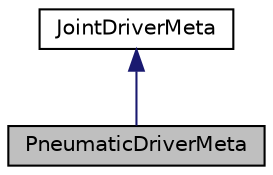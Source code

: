 digraph "PneumaticDriverMeta"
{
  edge [fontname="Helvetica",fontsize="10",labelfontname="Helvetica",labelfontsize="10"];
  node [fontname="Helvetica",fontsize="10",shape=record];
  Node0 [label="PneumaticDriverMeta",height=0.2,width=0.4,color="black", fillcolor="grey75", style="filled", fontcolor="black"];
  Node1 -> Node0 [dir="back",color="midnightblue",fontsize="10",style="solid"];
  Node1 [label="JointDriverMeta",height=0.2,width=0.4,color="black", fillcolor="white", style="filled",URL="$class_joint_driver_meta.html",tooltip="Base class all joint metadata should inherit from. "];
}
